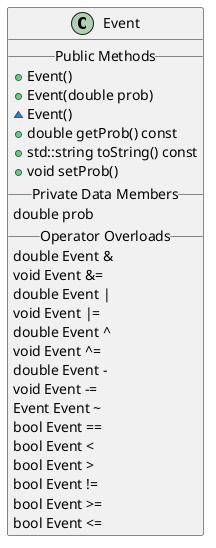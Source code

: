 @startuml
class Event {
  __Public Methods__
  +Event()
  +Event(double prob)
  ~Event()
  +double getProb() const
  +std::string toString() const
  +void setProb()
  __Private Data Members__
  double prob
  __Operator Overloads__
  double Event &
  void Event &=
  double Event |
  void Event |=
  double Event ^
  void Event ^=
  double Event -
  void Event -=
  Event Event ~
  bool Event ==
  bool Event <
  bool Event >
  bool Event !=
  bool Event >=
  bool Event <=
}

@enduml